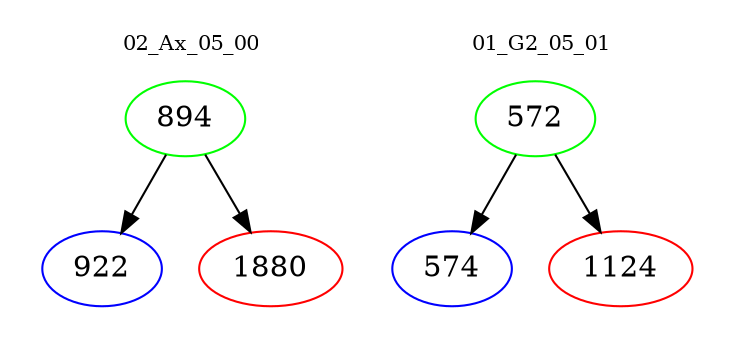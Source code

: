 digraph{
subgraph cluster_0 {
color = white
label = "02_Ax_05_00";
fontsize=10;
T0_894 [label="894", color="green"]
T0_894 -> T0_922 [color="black"]
T0_922 [label="922", color="blue"]
T0_894 -> T0_1880 [color="black"]
T0_1880 [label="1880", color="red"]
}
subgraph cluster_1 {
color = white
label = "01_G2_05_01";
fontsize=10;
T1_572 [label="572", color="green"]
T1_572 -> T1_574 [color="black"]
T1_574 [label="574", color="blue"]
T1_572 -> T1_1124 [color="black"]
T1_1124 [label="1124", color="red"]
}
}
